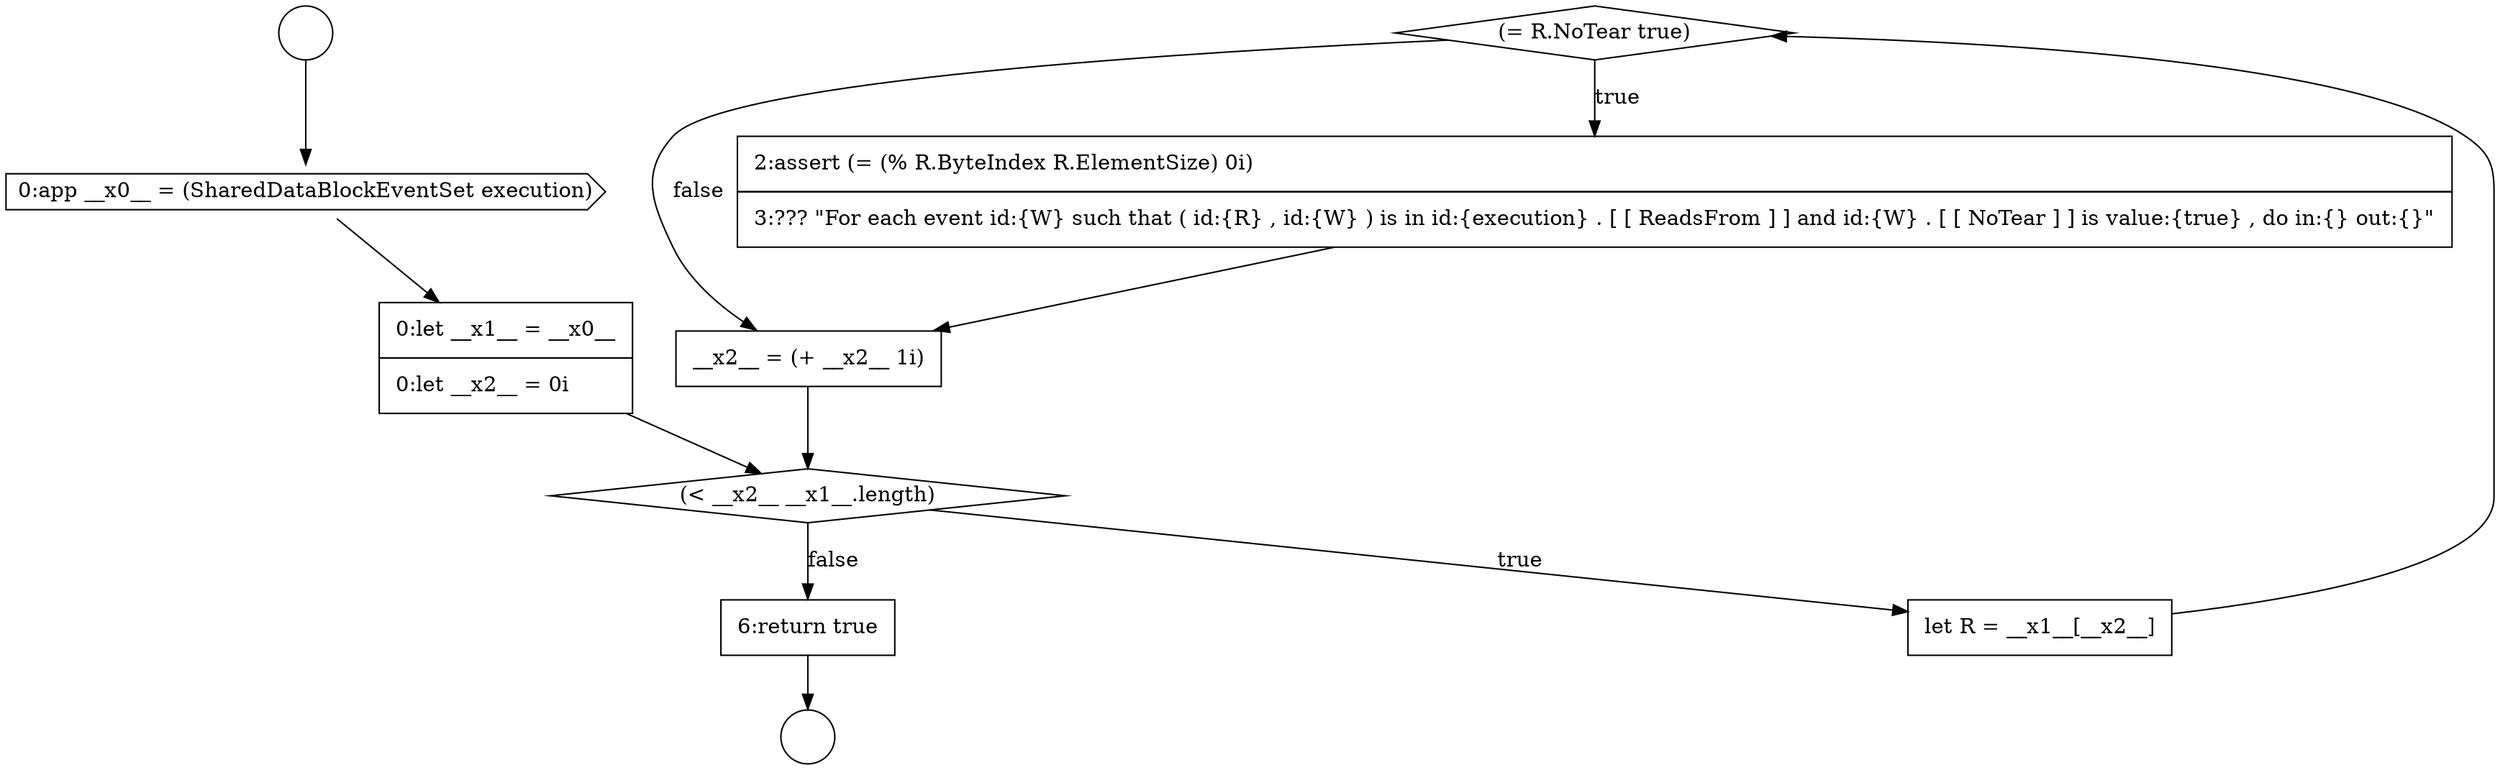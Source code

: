 digraph {
  node18154 [shape=diamond, label=<<font color="black">(= R.NoTear true)</font>> color="black" fillcolor="white" style=filled]
  node18152 [shape=diamond, label=<<font color="black">(&lt; __x2__ __x1__.length)</font>> color="black" fillcolor="white" style=filled]
  node18155 [shape=none, margin=0, label=<<font color="black">
    <table border="0" cellborder="1" cellspacing="0" cellpadding="10">
      <tr><td align="left">2:assert (= (% R.ByteIndex R.ElementSize) 0i)</td></tr>
      <tr><td align="left">3:??? &quot;For each event id:{W} such that ( id:{R} , id:{W} ) is in id:{execution} . [ [ ReadsFrom ] ] and id:{W} . [ [ NoTear ] ] is value:{true} , do in:{} out:{}&quot;</td></tr>
    </table>
  </font>> color="black" fillcolor="white" style=filled]
  node18148 [shape=circle label=" " color="black" fillcolor="white" style=filled]
  node18151 [shape=none, margin=0, label=<<font color="black">
    <table border="0" cellborder="1" cellspacing="0" cellpadding="10">
      <tr><td align="left">0:let __x1__ = __x0__</td></tr>
      <tr><td align="left">0:let __x2__ = 0i</td></tr>
    </table>
  </font>> color="black" fillcolor="white" style=filled]
  node18150 [shape=cds, label=<<font color="black">0:app __x0__ = (SharedDataBlockEventSet execution)</font>> color="black" fillcolor="white" style=filled]
  node18156 [shape=none, margin=0, label=<<font color="black">
    <table border="0" cellborder="1" cellspacing="0" cellpadding="10">
      <tr><td align="left">__x2__ = (+ __x2__ 1i)</td></tr>
    </table>
  </font>> color="black" fillcolor="white" style=filled]
  node18153 [shape=none, margin=0, label=<<font color="black">
    <table border="0" cellborder="1" cellspacing="0" cellpadding="10">
      <tr><td align="left">let R = __x1__[__x2__]</td></tr>
    </table>
  </font>> color="black" fillcolor="white" style=filled]
  node18149 [shape=circle label=" " color="black" fillcolor="white" style=filled]
  node18157 [shape=none, margin=0, label=<<font color="black">
    <table border="0" cellborder="1" cellspacing="0" cellpadding="10">
      <tr><td align="left">6:return true</td></tr>
    </table>
  </font>> color="black" fillcolor="white" style=filled]
  node18150 -> node18151 [ color="black"]
  node18154 -> node18155 [label=<<font color="black">true</font>> color="black"]
  node18154 -> node18156 [label=<<font color="black">false</font>> color="black"]
  node18152 -> node18153 [label=<<font color="black">true</font>> color="black"]
  node18152 -> node18157 [label=<<font color="black">false</font>> color="black"]
  node18155 -> node18156 [ color="black"]
  node18148 -> node18150 [ color="black"]
  node18151 -> node18152 [ color="black"]
  node18153 -> node18154 [ color="black"]
  node18157 -> node18149 [ color="black"]
  node18156 -> node18152 [ color="black"]
}
